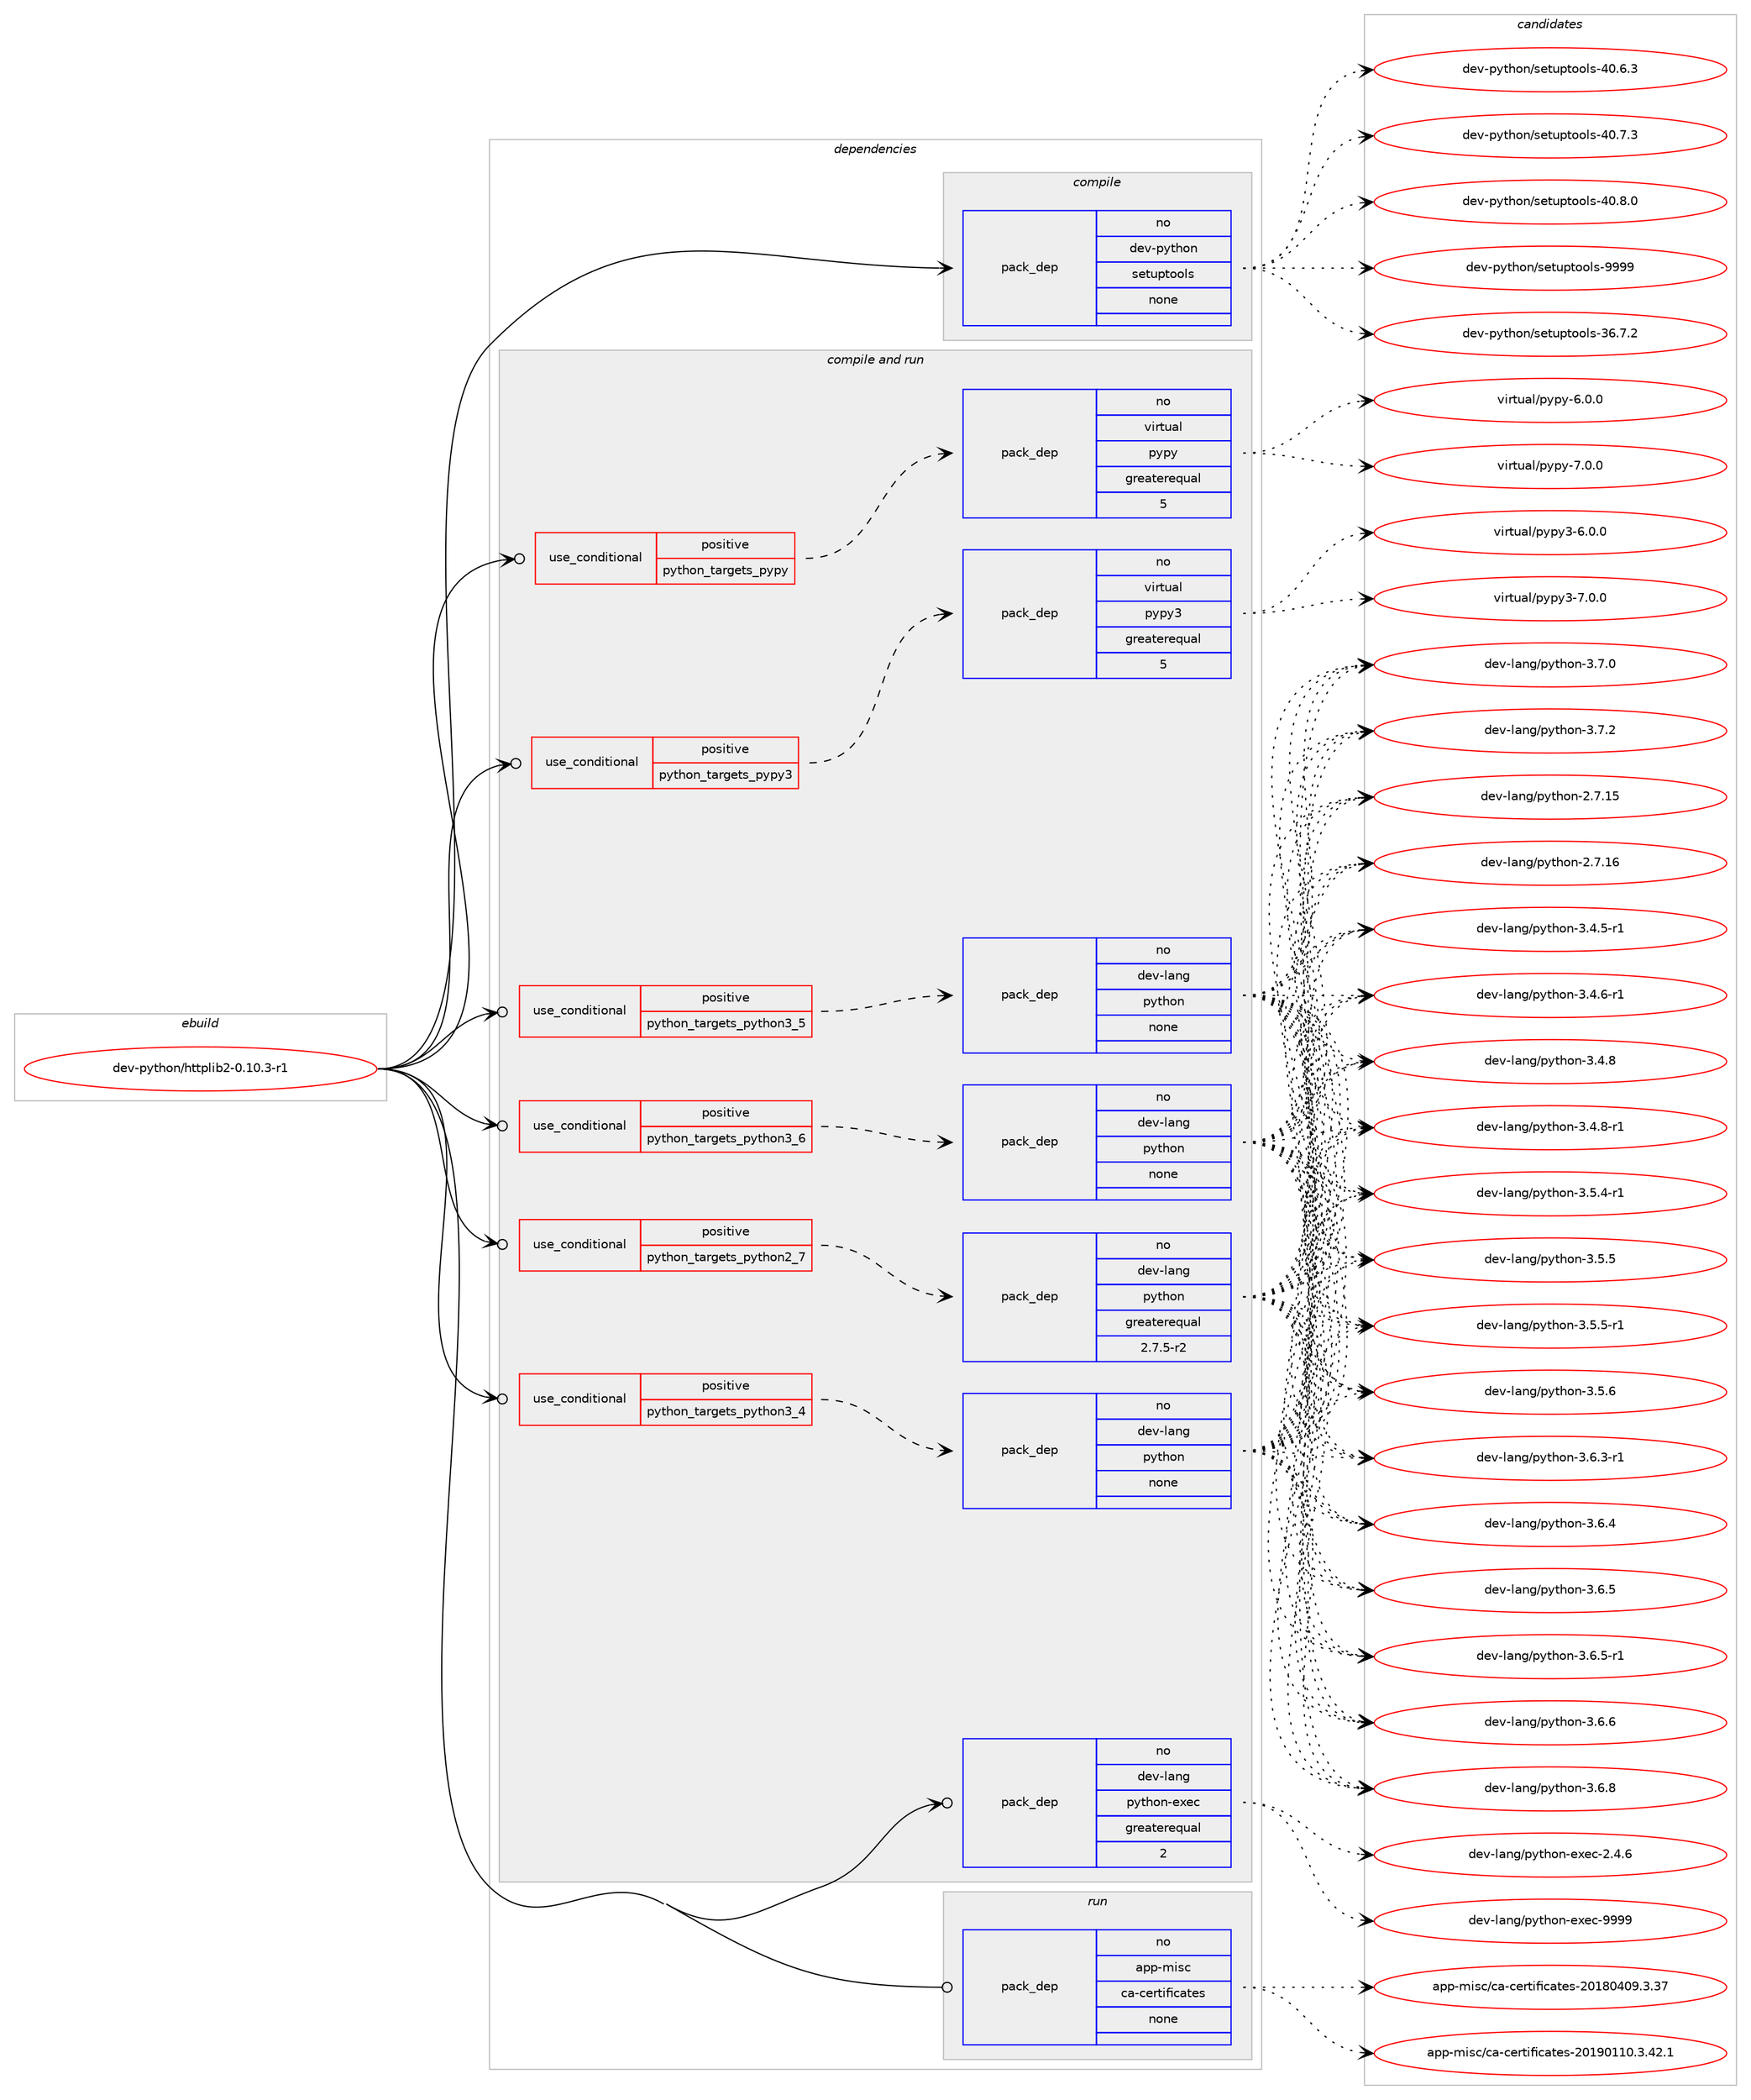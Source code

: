 digraph prolog {

# *************
# Graph options
# *************

newrank=true;
concentrate=true;
compound=true;
graph [rankdir=LR,fontname=Helvetica,fontsize=10,ranksep=1.5];#, ranksep=2.5, nodesep=0.2];
edge  [arrowhead=vee];
node  [fontname=Helvetica,fontsize=10];

# **********
# The ebuild
# **********

subgraph cluster_leftcol {
color=gray;
rank=same;
label=<<i>ebuild</i>>;
id [label="dev-python/httplib2-0.10.3-r1", color=red, width=4, href="../dev-python/httplib2-0.10.3-r1.svg"];
}

# ****************
# The dependencies
# ****************

subgraph cluster_midcol {
color=gray;
label=<<i>dependencies</i>>;
subgraph cluster_compile {
fillcolor="#eeeeee";
style=filled;
label=<<i>compile</i>>;
subgraph pack1014280 {
dependency1413024 [label=<<TABLE BORDER="0" CELLBORDER="1" CELLSPACING="0" CELLPADDING="4" WIDTH="220"><TR><TD ROWSPAN="6" CELLPADDING="30">pack_dep</TD></TR><TR><TD WIDTH="110">no</TD></TR><TR><TD>dev-python</TD></TR><TR><TD>setuptools</TD></TR><TR><TD>none</TD></TR><TR><TD></TD></TR></TABLE>>, shape=none, color=blue];
}
id:e -> dependency1413024:w [weight=20,style="solid",arrowhead="vee"];
}
subgraph cluster_compileandrun {
fillcolor="#eeeeee";
style=filled;
label=<<i>compile and run</i>>;
subgraph cond375475 {
dependency1413025 [label=<<TABLE BORDER="0" CELLBORDER="1" CELLSPACING="0" CELLPADDING="4"><TR><TD ROWSPAN="3" CELLPADDING="10">use_conditional</TD></TR><TR><TD>positive</TD></TR><TR><TD>python_targets_pypy</TD></TR></TABLE>>, shape=none, color=red];
subgraph pack1014281 {
dependency1413026 [label=<<TABLE BORDER="0" CELLBORDER="1" CELLSPACING="0" CELLPADDING="4" WIDTH="220"><TR><TD ROWSPAN="6" CELLPADDING="30">pack_dep</TD></TR><TR><TD WIDTH="110">no</TD></TR><TR><TD>virtual</TD></TR><TR><TD>pypy</TD></TR><TR><TD>greaterequal</TD></TR><TR><TD>5</TD></TR></TABLE>>, shape=none, color=blue];
}
dependency1413025:e -> dependency1413026:w [weight=20,style="dashed",arrowhead="vee"];
}
id:e -> dependency1413025:w [weight=20,style="solid",arrowhead="odotvee"];
subgraph cond375476 {
dependency1413027 [label=<<TABLE BORDER="0" CELLBORDER="1" CELLSPACING="0" CELLPADDING="4"><TR><TD ROWSPAN="3" CELLPADDING="10">use_conditional</TD></TR><TR><TD>positive</TD></TR><TR><TD>python_targets_pypy3</TD></TR></TABLE>>, shape=none, color=red];
subgraph pack1014282 {
dependency1413028 [label=<<TABLE BORDER="0" CELLBORDER="1" CELLSPACING="0" CELLPADDING="4" WIDTH="220"><TR><TD ROWSPAN="6" CELLPADDING="30">pack_dep</TD></TR><TR><TD WIDTH="110">no</TD></TR><TR><TD>virtual</TD></TR><TR><TD>pypy3</TD></TR><TR><TD>greaterequal</TD></TR><TR><TD>5</TD></TR></TABLE>>, shape=none, color=blue];
}
dependency1413027:e -> dependency1413028:w [weight=20,style="dashed",arrowhead="vee"];
}
id:e -> dependency1413027:w [weight=20,style="solid",arrowhead="odotvee"];
subgraph cond375477 {
dependency1413029 [label=<<TABLE BORDER="0" CELLBORDER="1" CELLSPACING="0" CELLPADDING="4"><TR><TD ROWSPAN="3" CELLPADDING="10">use_conditional</TD></TR><TR><TD>positive</TD></TR><TR><TD>python_targets_python2_7</TD></TR></TABLE>>, shape=none, color=red];
subgraph pack1014283 {
dependency1413030 [label=<<TABLE BORDER="0" CELLBORDER="1" CELLSPACING="0" CELLPADDING="4" WIDTH="220"><TR><TD ROWSPAN="6" CELLPADDING="30">pack_dep</TD></TR><TR><TD WIDTH="110">no</TD></TR><TR><TD>dev-lang</TD></TR><TR><TD>python</TD></TR><TR><TD>greaterequal</TD></TR><TR><TD>2.7.5-r2</TD></TR></TABLE>>, shape=none, color=blue];
}
dependency1413029:e -> dependency1413030:w [weight=20,style="dashed",arrowhead="vee"];
}
id:e -> dependency1413029:w [weight=20,style="solid",arrowhead="odotvee"];
subgraph cond375478 {
dependency1413031 [label=<<TABLE BORDER="0" CELLBORDER="1" CELLSPACING="0" CELLPADDING="4"><TR><TD ROWSPAN="3" CELLPADDING="10">use_conditional</TD></TR><TR><TD>positive</TD></TR><TR><TD>python_targets_python3_4</TD></TR></TABLE>>, shape=none, color=red];
subgraph pack1014284 {
dependency1413032 [label=<<TABLE BORDER="0" CELLBORDER="1" CELLSPACING="0" CELLPADDING="4" WIDTH="220"><TR><TD ROWSPAN="6" CELLPADDING="30">pack_dep</TD></TR><TR><TD WIDTH="110">no</TD></TR><TR><TD>dev-lang</TD></TR><TR><TD>python</TD></TR><TR><TD>none</TD></TR><TR><TD></TD></TR></TABLE>>, shape=none, color=blue];
}
dependency1413031:e -> dependency1413032:w [weight=20,style="dashed",arrowhead="vee"];
}
id:e -> dependency1413031:w [weight=20,style="solid",arrowhead="odotvee"];
subgraph cond375479 {
dependency1413033 [label=<<TABLE BORDER="0" CELLBORDER="1" CELLSPACING="0" CELLPADDING="4"><TR><TD ROWSPAN="3" CELLPADDING="10">use_conditional</TD></TR><TR><TD>positive</TD></TR><TR><TD>python_targets_python3_5</TD></TR></TABLE>>, shape=none, color=red];
subgraph pack1014285 {
dependency1413034 [label=<<TABLE BORDER="0" CELLBORDER="1" CELLSPACING="0" CELLPADDING="4" WIDTH="220"><TR><TD ROWSPAN="6" CELLPADDING="30">pack_dep</TD></TR><TR><TD WIDTH="110">no</TD></TR><TR><TD>dev-lang</TD></TR><TR><TD>python</TD></TR><TR><TD>none</TD></TR><TR><TD></TD></TR></TABLE>>, shape=none, color=blue];
}
dependency1413033:e -> dependency1413034:w [weight=20,style="dashed",arrowhead="vee"];
}
id:e -> dependency1413033:w [weight=20,style="solid",arrowhead="odotvee"];
subgraph cond375480 {
dependency1413035 [label=<<TABLE BORDER="0" CELLBORDER="1" CELLSPACING="0" CELLPADDING="4"><TR><TD ROWSPAN="3" CELLPADDING="10">use_conditional</TD></TR><TR><TD>positive</TD></TR><TR><TD>python_targets_python3_6</TD></TR></TABLE>>, shape=none, color=red];
subgraph pack1014286 {
dependency1413036 [label=<<TABLE BORDER="0" CELLBORDER="1" CELLSPACING="0" CELLPADDING="4" WIDTH="220"><TR><TD ROWSPAN="6" CELLPADDING="30">pack_dep</TD></TR><TR><TD WIDTH="110">no</TD></TR><TR><TD>dev-lang</TD></TR><TR><TD>python</TD></TR><TR><TD>none</TD></TR><TR><TD></TD></TR></TABLE>>, shape=none, color=blue];
}
dependency1413035:e -> dependency1413036:w [weight=20,style="dashed",arrowhead="vee"];
}
id:e -> dependency1413035:w [weight=20,style="solid",arrowhead="odotvee"];
subgraph pack1014287 {
dependency1413037 [label=<<TABLE BORDER="0" CELLBORDER="1" CELLSPACING="0" CELLPADDING="4" WIDTH="220"><TR><TD ROWSPAN="6" CELLPADDING="30">pack_dep</TD></TR><TR><TD WIDTH="110">no</TD></TR><TR><TD>dev-lang</TD></TR><TR><TD>python-exec</TD></TR><TR><TD>greaterequal</TD></TR><TR><TD>2</TD></TR></TABLE>>, shape=none, color=blue];
}
id:e -> dependency1413037:w [weight=20,style="solid",arrowhead="odotvee"];
}
subgraph cluster_run {
fillcolor="#eeeeee";
style=filled;
label=<<i>run</i>>;
subgraph pack1014288 {
dependency1413038 [label=<<TABLE BORDER="0" CELLBORDER="1" CELLSPACING="0" CELLPADDING="4" WIDTH="220"><TR><TD ROWSPAN="6" CELLPADDING="30">pack_dep</TD></TR><TR><TD WIDTH="110">no</TD></TR><TR><TD>app-misc</TD></TR><TR><TD>ca-certificates</TD></TR><TR><TD>none</TD></TR><TR><TD></TD></TR></TABLE>>, shape=none, color=blue];
}
id:e -> dependency1413038:w [weight=20,style="solid",arrowhead="odot"];
}
}

# **************
# The candidates
# **************

subgraph cluster_choices {
rank=same;
color=gray;
label=<<i>candidates</i>>;

subgraph choice1014280 {
color=black;
nodesep=1;
choice100101118451121211161041111104711510111611711211611111110811545515446554650 [label="dev-python/setuptools-36.7.2", color=red, width=4,href="../dev-python/setuptools-36.7.2.svg"];
choice100101118451121211161041111104711510111611711211611111110811545524846544651 [label="dev-python/setuptools-40.6.3", color=red, width=4,href="../dev-python/setuptools-40.6.3.svg"];
choice100101118451121211161041111104711510111611711211611111110811545524846554651 [label="dev-python/setuptools-40.7.3", color=red, width=4,href="../dev-python/setuptools-40.7.3.svg"];
choice100101118451121211161041111104711510111611711211611111110811545524846564648 [label="dev-python/setuptools-40.8.0", color=red, width=4,href="../dev-python/setuptools-40.8.0.svg"];
choice10010111845112121116104111110471151011161171121161111111081154557575757 [label="dev-python/setuptools-9999", color=red, width=4,href="../dev-python/setuptools-9999.svg"];
dependency1413024:e -> choice100101118451121211161041111104711510111611711211611111110811545515446554650:w [style=dotted,weight="100"];
dependency1413024:e -> choice100101118451121211161041111104711510111611711211611111110811545524846544651:w [style=dotted,weight="100"];
dependency1413024:e -> choice100101118451121211161041111104711510111611711211611111110811545524846554651:w [style=dotted,weight="100"];
dependency1413024:e -> choice100101118451121211161041111104711510111611711211611111110811545524846564648:w [style=dotted,weight="100"];
dependency1413024:e -> choice10010111845112121116104111110471151011161171121161111111081154557575757:w [style=dotted,weight="100"];
}
subgraph choice1014281 {
color=black;
nodesep=1;
choice1181051141161179710847112121112121455446484648 [label="virtual/pypy-6.0.0", color=red, width=4,href="../virtual/pypy-6.0.0.svg"];
choice1181051141161179710847112121112121455546484648 [label="virtual/pypy-7.0.0", color=red, width=4,href="../virtual/pypy-7.0.0.svg"];
dependency1413026:e -> choice1181051141161179710847112121112121455446484648:w [style=dotted,weight="100"];
dependency1413026:e -> choice1181051141161179710847112121112121455546484648:w [style=dotted,weight="100"];
}
subgraph choice1014282 {
color=black;
nodesep=1;
choice118105114116117971084711212111212151455446484648 [label="virtual/pypy3-6.0.0", color=red, width=4,href="../virtual/pypy3-6.0.0.svg"];
choice118105114116117971084711212111212151455546484648 [label="virtual/pypy3-7.0.0", color=red, width=4,href="../virtual/pypy3-7.0.0.svg"];
dependency1413028:e -> choice118105114116117971084711212111212151455446484648:w [style=dotted,weight="100"];
dependency1413028:e -> choice118105114116117971084711212111212151455546484648:w [style=dotted,weight="100"];
}
subgraph choice1014283 {
color=black;
nodesep=1;
choice10010111845108971101034711212111610411111045504655464953 [label="dev-lang/python-2.7.15", color=red, width=4,href="../dev-lang/python-2.7.15.svg"];
choice10010111845108971101034711212111610411111045504655464954 [label="dev-lang/python-2.7.16", color=red, width=4,href="../dev-lang/python-2.7.16.svg"];
choice1001011184510897110103471121211161041111104551465246534511449 [label="dev-lang/python-3.4.5-r1", color=red, width=4,href="../dev-lang/python-3.4.5-r1.svg"];
choice1001011184510897110103471121211161041111104551465246544511449 [label="dev-lang/python-3.4.6-r1", color=red, width=4,href="../dev-lang/python-3.4.6-r1.svg"];
choice100101118451089711010347112121116104111110455146524656 [label="dev-lang/python-3.4.8", color=red, width=4,href="../dev-lang/python-3.4.8.svg"];
choice1001011184510897110103471121211161041111104551465246564511449 [label="dev-lang/python-3.4.8-r1", color=red, width=4,href="../dev-lang/python-3.4.8-r1.svg"];
choice1001011184510897110103471121211161041111104551465346524511449 [label="dev-lang/python-3.5.4-r1", color=red, width=4,href="../dev-lang/python-3.5.4-r1.svg"];
choice100101118451089711010347112121116104111110455146534653 [label="dev-lang/python-3.5.5", color=red, width=4,href="../dev-lang/python-3.5.5.svg"];
choice1001011184510897110103471121211161041111104551465346534511449 [label="dev-lang/python-3.5.5-r1", color=red, width=4,href="../dev-lang/python-3.5.5-r1.svg"];
choice100101118451089711010347112121116104111110455146534654 [label="dev-lang/python-3.5.6", color=red, width=4,href="../dev-lang/python-3.5.6.svg"];
choice1001011184510897110103471121211161041111104551465446514511449 [label="dev-lang/python-3.6.3-r1", color=red, width=4,href="../dev-lang/python-3.6.3-r1.svg"];
choice100101118451089711010347112121116104111110455146544652 [label="dev-lang/python-3.6.4", color=red, width=4,href="../dev-lang/python-3.6.4.svg"];
choice100101118451089711010347112121116104111110455146544653 [label="dev-lang/python-3.6.5", color=red, width=4,href="../dev-lang/python-3.6.5.svg"];
choice1001011184510897110103471121211161041111104551465446534511449 [label="dev-lang/python-3.6.5-r1", color=red, width=4,href="../dev-lang/python-3.6.5-r1.svg"];
choice100101118451089711010347112121116104111110455146544654 [label="dev-lang/python-3.6.6", color=red, width=4,href="../dev-lang/python-3.6.6.svg"];
choice100101118451089711010347112121116104111110455146544656 [label="dev-lang/python-3.6.8", color=red, width=4,href="../dev-lang/python-3.6.8.svg"];
choice100101118451089711010347112121116104111110455146554648 [label="dev-lang/python-3.7.0", color=red, width=4,href="../dev-lang/python-3.7.0.svg"];
choice100101118451089711010347112121116104111110455146554650 [label="dev-lang/python-3.7.2", color=red, width=4,href="../dev-lang/python-3.7.2.svg"];
dependency1413030:e -> choice10010111845108971101034711212111610411111045504655464953:w [style=dotted,weight="100"];
dependency1413030:e -> choice10010111845108971101034711212111610411111045504655464954:w [style=dotted,weight="100"];
dependency1413030:e -> choice1001011184510897110103471121211161041111104551465246534511449:w [style=dotted,weight="100"];
dependency1413030:e -> choice1001011184510897110103471121211161041111104551465246544511449:w [style=dotted,weight="100"];
dependency1413030:e -> choice100101118451089711010347112121116104111110455146524656:w [style=dotted,weight="100"];
dependency1413030:e -> choice1001011184510897110103471121211161041111104551465246564511449:w [style=dotted,weight="100"];
dependency1413030:e -> choice1001011184510897110103471121211161041111104551465346524511449:w [style=dotted,weight="100"];
dependency1413030:e -> choice100101118451089711010347112121116104111110455146534653:w [style=dotted,weight="100"];
dependency1413030:e -> choice1001011184510897110103471121211161041111104551465346534511449:w [style=dotted,weight="100"];
dependency1413030:e -> choice100101118451089711010347112121116104111110455146534654:w [style=dotted,weight="100"];
dependency1413030:e -> choice1001011184510897110103471121211161041111104551465446514511449:w [style=dotted,weight="100"];
dependency1413030:e -> choice100101118451089711010347112121116104111110455146544652:w [style=dotted,weight="100"];
dependency1413030:e -> choice100101118451089711010347112121116104111110455146544653:w [style=dotted,weight="100"];
dependency1413030:e -> choice1001011184510897110103471121211161041111104551465446534511449:w [style=dotted,weight="100"];
dependency1413030:e -> choice100101118451089711010347112121116104111110455146544654:w [style=dotted,weight="100"];
dependency1413030:e -> choice100101118451089711010347112121116104111110455146544656:w [style=dotted,weight="100"];
dependency1413030:e -> choice100101118451089711010347112121116104111110455146554648:w [style=dotted,weight="100"];
dependency1413030:e -> choice100101118451089711010347112121116104111110455146554650:w [style=dotted,weight="100"];
}
subgraph choice1014284 {
color=black;
nodesep=1;
choice10010111845108971101034711212111610411111045504655464953 [label="dev-lang/python-2.7.15", color=red, width=4,href="../dev-lang/python-2.7.15.svg"];
choice10010111845108971101034711212111610411111045504655464954 [label="dev-lang/python-2.7.16", color=red, width=4,href="../dev-lang/python-2.7.16.svg"];
choice1001011184510897110103471121211161041111104551465246534511449 [label="dev-lang/python-3.4.5-r1", color=red, width=4,href="../dev-lang/python-3.4.5-r1.svg"];
choice1001011184510897110103471121211161041111104551465246544511449 [label="dev-lang/python-3.4.6-r1", color=red, width=4,href="../dev-lang/python-3.4.6-r1.svg"];
choice100101118451089711010347112121116104111110455146524656 [label="dev-lang/python-3.4.8", color=red, width=4,href="../dev-lang/python-3.4.8.svg"];
choice1001011184510897110103471121211161041111104551465246564511449 [label="dev-lang/python-3.4.8-r1", color=red, width=4,href="../dev-lang/python-3.4.8-r1.svg"];
choice1001011184510897110103471121211161041111104551465346524511449 [label="dev-lang/python-3.5.4-r1", color=red, width=4,href="../dev-lang/python-3.5.4-r1.svg"];
choice100101118451089711010347112121116104111110455146534653 [label="dev-lang/python-3.5.5", color=red, width=4,href="../dev-lang/python-3.5.5.svg"];
choice1001011184510897110103471121211161041111104551465346534511449 [label="dev-lang/python-3.5.5-r1", color=red, width=4,href="../dev-lang/python-3.5.5-r1.svg"];
choice100101118451089711010347112121116104111110455146534654 [label="dev-lang/python-3.5.6", color=red, width=4,href="../dev-lang/python-3.5.6.svg"];
choice1001011184510897110103471121211161041111104551465446514511449 [label="dev-lang/python-3.6.3-r1", color=red, width=4,href="../dev-lang/python-3.6.3-r1.svg"];
choice100101118451089711010347112121116104111110455146544652 [label="dev-lang/python-3.6.4", color=red, width=4,href="../dev-lang/python-3.6.4.svg"];
choice100101118451089711010347112121116104111110455146544653 [label="dev-lang/python-3.6.5", color=red, width=4,href="../dev-lang/python-3.6.5.svg"];
choice1001011184510897110103471121211161041111104551465446534511449 [label="dev-lang/python-3.6.5-r1", color=red, width=4,href="../dev-lang/python-3.6.5-r1.svg"];
choice100101118451089711010347112121116104111110455146544654 [label="dev-lang/python-3.6.6", color=red, width=4,href="../dev-lang/python-3.6.6.svg"];
choice100101118451089711010347112121116104111110455146544656 [label="dev-lang/python-3.6.8", color=red, width=4,href="../dev-lang/python-3.6.8.svg"];
choice100101118451089711010347112121116104111110455146554648 [label="dev-lang/python-3.7.0", color=red, width=4,href="../dev-lang/python-3.7.0.svg"];
choice100101118451089711010347112121116104111110455146554650 [label="dev-lang/python-3.7.2", color=red, width=4,href="../dev-lang/python-3.7.2.svg"];
dependency1413032:e -> choice10010111845108971101034711212111610411111045504655464953:w [style=dotted,weight="100"];
dependency1413032:e -> choice10010111845108971101034711212111610411111045504655464954:w [style=dotted,weight="100"];
dependency1413032:e -> choice1001011184510897110103471121211161041111104551465246534511449:w [style=dotted,weight="100"];
dependency1413032:e -> choice1001011184510897110103471121211161041111104551465246544511449:w [style=dotted,weight="100"];
dependency1413032:e -> choice100101118451089711010347112121116104111110455146524656:w [style=dotted,weight="100"];
dependency1413032:e -> choice1001011184510897110103471121211161041111104551465246564511449:w [style=dotted,weight="100"];
dependency1413032:e -> choice1001011184510897110103471121211161041111104551465346524511449:w [style=dotted,weight="100"];
dependency1413032:e -> choice100101118451089711010347112121116104111110455146534653:w [style=dotted,weight="100"];
dependency1413032:e -> choice1001011184510897110103471121211161041111104551465346534511449:w [style=dotted,weight="100"];
dependency1413032:e -> choice100101118451089711010347112121116104111110455146534654:w [style=dotted,weight="100"];
dependency1413032:e -> choice1001011184510897110103471121211161041111104551465446514511449:w [style=dotted,weight="100"];
dependency1413032:e -> choice100101118451089711010347112121116104111110455146544652:w [style=dotted,weight="100"];
dependency1413032:e -> choice100101118451089711010347112121116104111110455146544653:w [style=dotted,weight="100"];
dependency1413032:e -> choice1001011184510897110103471121211161041111104551465446534511449:w [style=dotted,weight="100"];
dependency1413032:e -> choice100101118451089711010347112121116104111110455146544654:w [style=dotted,weight="100"];
dependency1413032:e -> choice100101118451089711010347112121116104111110455146544656:w [style=dotted,weight="100"];
dependency1413032:e -> choice100101118451089711010347112121116104111110455146554648:w [style=dotted,weight="100"];
dependency1413032:e -> choice100101118451089711010347112121116104111110455146554650:w [style=dotted,weight="100"];
}
subgraph choice1014285 {
color=black;
nodesep=1;
choice10010111845108971101034711212111610411111045504655464953 [label="dev-lang/python-2.7.15", color=red, width=4,href="../dev-lang/python-2.7.15.svg"];
choice10010111845108971101034711212111610411111045504655464954 [label="dev-lang/python-2.7.16", color=red, width=4,href="../dev-lang/python-2.7.16.svg"];
choice1001011184510897110103471121211161041111104551465246534511449 [label="dev-lang/python-3.4.5-r1", color=red, width=4,href="../dev-lang/python-3.4.5-r1.svg"];
choice1001011184510897110103471121211161041111104551465246544511449 [label="dev-lang/python-3.4.6-r1", color=red, width=4,href="../dev-lang/python-3.4.6-r1.svg"];
choice100101118451089711010347112121116104111110455146524656 [label="dev-lang/python-3.4.8", color=red, width=4,href="../dev-lang/python-3.4.8.svg"];
choice1001011184510897110103471121211161041111104551465246564511449 [label="dev-lang/python-3.4.8-r1", color=red, width=4,href="../dev-lang/python-3.4.8-r1.svg"];
choice1001011184510897110103471121211161041111104551465346524511449 [label="dev-lang/python-3.5.4-r1", color=red, width=4,href="../dev-lang/python-3.5.4-r1.svg"];
choice100101118451089711010347112121116104111110455146534653 [label="dev-lang/python-3.5.5", color=red, width=4,href="../dev-lang/python-3.5.5.svg"];
choice1001011184510897110103471121211161041111104551465346534511449 [label="dev-lang/python-3.5.5-r1", color=red, width=4,href="../dev-lang/python-3.5.5-r1.svg"];
choice100101118451089711010347112121116104111110455146534654 [label="dev-lang/python-3.5.6", color=red, width=4,href="../dev-lang/python-3.5.6.svg"];
choice1001011184510897110103471121211161041111104551465446514511449 [label="dev-lang/python-3.6.3-r1", color=red, width=4,href="../dev-lang/python-3.6.3-r1.svg"];
choice100101118451089711010347112121116104111110455146544652 [label="dev-lang/python-3.6.4", color=red, width=4,href="../dev-lang/python-3.6.4.svg"];
choice100101118451089711010347112121116104111110455146544653 [label="dev-lang/python-3.6.5", color=red, width=4,href="../dev-lang/python-3.6.5.svg"];
choice1001011184510897110103471121211161041111104551465446534511449 [label="dev-lang/python-3.6.5-r1", color=red, width=4,href="../dev-lang/python-3.6.5-r1.svg"];
choice100101118451089711010347112121116104111110455146544654 [label="dev-lang/python-3.6.6", color=red, width=4,href="../dev-lang/python-3.6.6.svg"];
choice100101118451089711010347112121116104111110455146544656 [label="dev-lang/python-3.6.8", color=red, width=4,href="../dev-lang/python-3.6.8.svg"];
choice100101118451089711010347112121116104111110455146554648 [label="dev-lang/python-3.7.0", color=red, width=4,href="../dev-lang/python-3.7.0.svg"];
choice100101118451089711010347112121116104111110455146554650 [label="dev-lang/python-3.7.2", color=red, width=4,href="../dev-lang/python-3.7.2.svg"];
dependency1413034:e -> choice10010111845108971101034711212111610411111045504655464953:w [style=dotted,weight="100"];
dependency1413034:e -> choice10010111845108971101034711212111610411111045504655464954:w [style=dotted,weight="100"];
dependency1413034:e -> choice1001011184510897110103471121211161041111104551465246534511449:w [style=dotted,weight="100"];
dependency1413034:e -> choice1001011184510897110103471121211161041111104551465246544511449:w [style=dotted,weight="100"];
dependency1413034:e -> choice100101118451089711010347112121116104111110455146524656:w [style=dotted,weight="100"];
dependency1413034:e -> choice1001011184510897110103471121211161041111104551465246564511449:w [style=dotted,weight="100"];
dependency1413034:e -> choice1001011184510897110103471121211161041111104551465346524511449:w [style=dotted,weight="100"];
dependency1413034:e -> choice100101118451089711010347112121116104111110455146534653:w [style=dotted,weight="100"];
dependency1413034:e -> choice1001011184510897110103471121211161041111104551465346534511449:w [style=dotted,weight="100"];
dependency1413034:e -> choice100101118451089711010347112121116104111110455146534654:w [style=dotted,weight="100"];
dependency1413034:e -> choice1001011184510897110103471121211161041111104551465446514511449:w [style=dotted,weight="100"];
dependency1413034:e -> choice100101118451089711010347112121116104111110455146544652:w [style=dotted,weight="100"];
dependency1413034:e -> choice100101118451089711010347112121116104111110455146544653:w [style=dotted,weight="100"];
dependency1413034:e -> choice1001011184510897110103471121211161041111104551465446534511449:w [style=dotted,weight="100"];
dependency1413034:e -> choice100101118451089711010347112121116104111110455146544654:w [style=dotted,weight="100"];
dependency1413034:e -> choice100101118451089711010347112121116104111110455146544656:w [style=dotted,weight="100"];
dependency1413034:e -> choice100101118451089711010347112121116104111110455146554648:w [style=dotted,weight="100"];
dependency1413034:e -> choice100101118451089711010347112121116104111110455146554650:w [style=dotted,weight="100"];
}
subgraph choice1014286 {
color=black;
nodesep=1;
choice10010111845108971101034711212111610411111045504655464953 [label="dev-lang/python-2.7.15", color=red, width=4,href="../dev-lang/python-2.7.15.svg"];
choice10010111845108971101034711212111610411111045504655464954 [label="dev-lang/python-2.7.16", color=red, width=4,href="../dev-lang/python-2.7.16.svg"];
choice1001011184510897110103471121211161041111104551465246534511449 [label="dev-lang/python-3.4.5-r1", color=red, width=4,href="../dev-lang/python-3.4.5-r1.svg"];
choice1001011184510897110103471121211161041111104551465246544511449 [label="dev-lang/python-3.4.6-r1", color=red, width=4,href="../dev-lang/python-3.4.6-r1.svg"];
choice100101118451089711010347112121116104111110455146524656 [label="dev-lang/python-3.4.8", color=red, width=4,href="../dev-lang/python-3.4.8.svg"];
choice1001011184510897110103471121211161041111104551465246564511449 [label="dev-lang/python-3.4.8-r1", color=red, width=4,href="../dev-lang/python-3.4.8-r1.svg"];
choice1001011184510897110103471121211161041111104551465346524511449 [label="dev-lang/python-3.5.4-r1", color=red, width=4,href="../dev-lang/python-3.5.4-r1.svg"];
choice100101118451089711010347112121116104111110455146534653 [label="dev-lang/python-3.5.5", color=red, width=4,href="../dev-lang/python-3.5.5.svg"];
choice1001011184510897110103471121211161041111104551465346534511449 [label="dev-lang/python-3.5.5-r1", color=red, width=4,href="../dev-lang/python-3.5.5-r1.svg"];
choice100101118451089711010347112121116104111110455146534654 [label="dev-lang/python-3.5.6", color=red, width=4,href="../dev-lang/python-3.5.6.svg"];
choice1001011184510897110103471121211161041111104551465446514511449 [label="dev-lang/python-3.6.3-r1", color=red, width=4,href="../dev-lang/python-3.6.3-r1.svg"];
choice100101118451089711010347112121116104111110455146544652 [label="dev-lang/python-3.6.4", color=red, width=4,href="../dev-lang/python-3.6.4.svg"];
choice100101118451089711010347112121116104111110455146544653 [label="dev-lang/python-3.6.5", color=red, width=4,href="../dev-lang/python-3.6.5.svg"];
choice1001011184510897110103471121211161041111104551465446534511449 [label="dev-lang/python-3.6.5-r1", color=red, width=4,href="../dev-lang/python-3.6.5-r1.svg"];
choice100101118451089711010347112121116104111110455146544654 [label="dev-lang/python-3.6.6", color=red, width=4,href="../dev-lang/python-3.6.6.svg"];
choice100101118451089711010347112121116104111110455146544656 [label="dev-lang/python-3.6.8", color=red, width=4,href="../dev-lang/python-3.6.8.svg"];
choice100101118451089711010347112121116104111110455146554648 [label="dev-lang/python-3.7.0", color=red, width=4,href="../dev-lang/python-3.7.0.svg"];
choice100101118451089711010347112121116104111110455146554650 [label="dev-lang/python-3.7.2", color=red, width=4,href="../dev-lang/python-3.7.2.svg"];
dependency1413036:e -> choice10010111845108971101034711212111610411111045504655464953:w [style=dotted,weight="100"];
dependency1413036:e -> choice10010111845108971101034711212111610411111045504655464954:w [style=dotted,weight="100"];
dependency1413036:e -> choice1001011184510897110103471121211161041111104551465246534511449:w [style=dotted,weight="100"];
dependency1413036:e -> choice1001011184510897110103471121211161041111104551465246544511449:w [style=dotted,weight="100"];
dependency1413036:e -> choice100101118451089711010347112121116104111110455146524656:w [style=dotted,weight="100"];
dependency1413036:e -> choice1001011184510897110103471121211161041111104551465246564511449:w [style=dotted,weight="100"];
dependency1413036:e -> choice1001011184510897110103471121211161041111104551465346524511449:w [style=dotted,weight="100"];
dependency1413036:e -> choice100101118451089711010347112121116104111110455146534653:w [style=dotted,weight="100"];
dependency1413036:e -> choice1001011184510897110103471121211161041111104551465346534511449:w [style=dotted,weight="100"];
dependency1413036:e -> choice100101118451089711010347112121116104111110455146534654:w [style=dotted,weight="100"];
dependency1413036:e -> choice1001011184510897110103471121211161041111104551465446514511449:w [style=dotted,weight="100"];
dependency1413036:e -> choice100101118451089711010347112121116104111110455146544652:w [style=dotted,weight="100"];
dependency1413036:e -> choice100101118451089711010347112121116104111110455146544653:w [style=dotted,weight="100"];
dependency1413036:e -> choice1001011184510897110103471121211161041111104551465446534511449:w [style=dotted,weight="100"];
dependency1413036:e -> choice100101118451089711010347112121116104111110455146544654:w [style=dotted,weight="100"];
dependency1413036:e -> choice100101118451089711010347112121116104111110455146544656:w [style=dotted,weight="100"];
dependency1413036:e -> choice100101118451089711010347112121116104111110455146554648:w [style=dotted,weight="100"];
dependency1413036:e -> choice100101118451089711010347112121116104111110455146554650:w [style=dotted,weight="100"];
}
subgraph choice1014287 {
color=black;
nodesep=1;
choice1001011184510897110103471121211161041111104510112010199455046524654 [label="dev-lang/python-exec-2.4.6", color=red, width=4,href="../dev-lang/python-exec-2.4.6.svg"];
choice10010111845108971101034711212111610411111045101120101994557575757 [label="dev-lang/python-exec-9999", color=red, width=4,href="../dev-lang/python-exec-9999.svg"];
dependency1413037:e -> choice1001011184510897110103471121211161041111104510112010199455046524654:w [style=dotted,weight="100"];
dependency1413037:e -> choice10010111845108971101034711212111610411111045101120101994557575757:w [style=dotted,weight="100"];
}
subgraph choice1014288 {
color=black;
nodesep=1;
choice971121124510910511599479997459910111411610510210599971161011154550484956485248574651465155 [label="app-misc/ca-certificates-20180409.3.37", color=red, width=4,href="../app-misc/ca-certificates-20180409.3.37.svg"];
choice9711211245109105115994799974599101114116105102105999711610111545504849574849494846514652504649 [label="app-misc/ca-certificates-20190110.3.42.1", color=red, width=4,href="../app-misc/ca-certificates-20190110.3.42.1.svg"];
dependency1413038:e -> choice971121124510910511599479997459910111411610510210599971161011154550484956485248574651465155:w [style=dotted,weight="100"];
dependency1413038:e -> choice9711211245109105115994799974599101114116105102105999711610111545504849574849494846514652504649:w [style=dotted,weight="100"];
}
}

}
